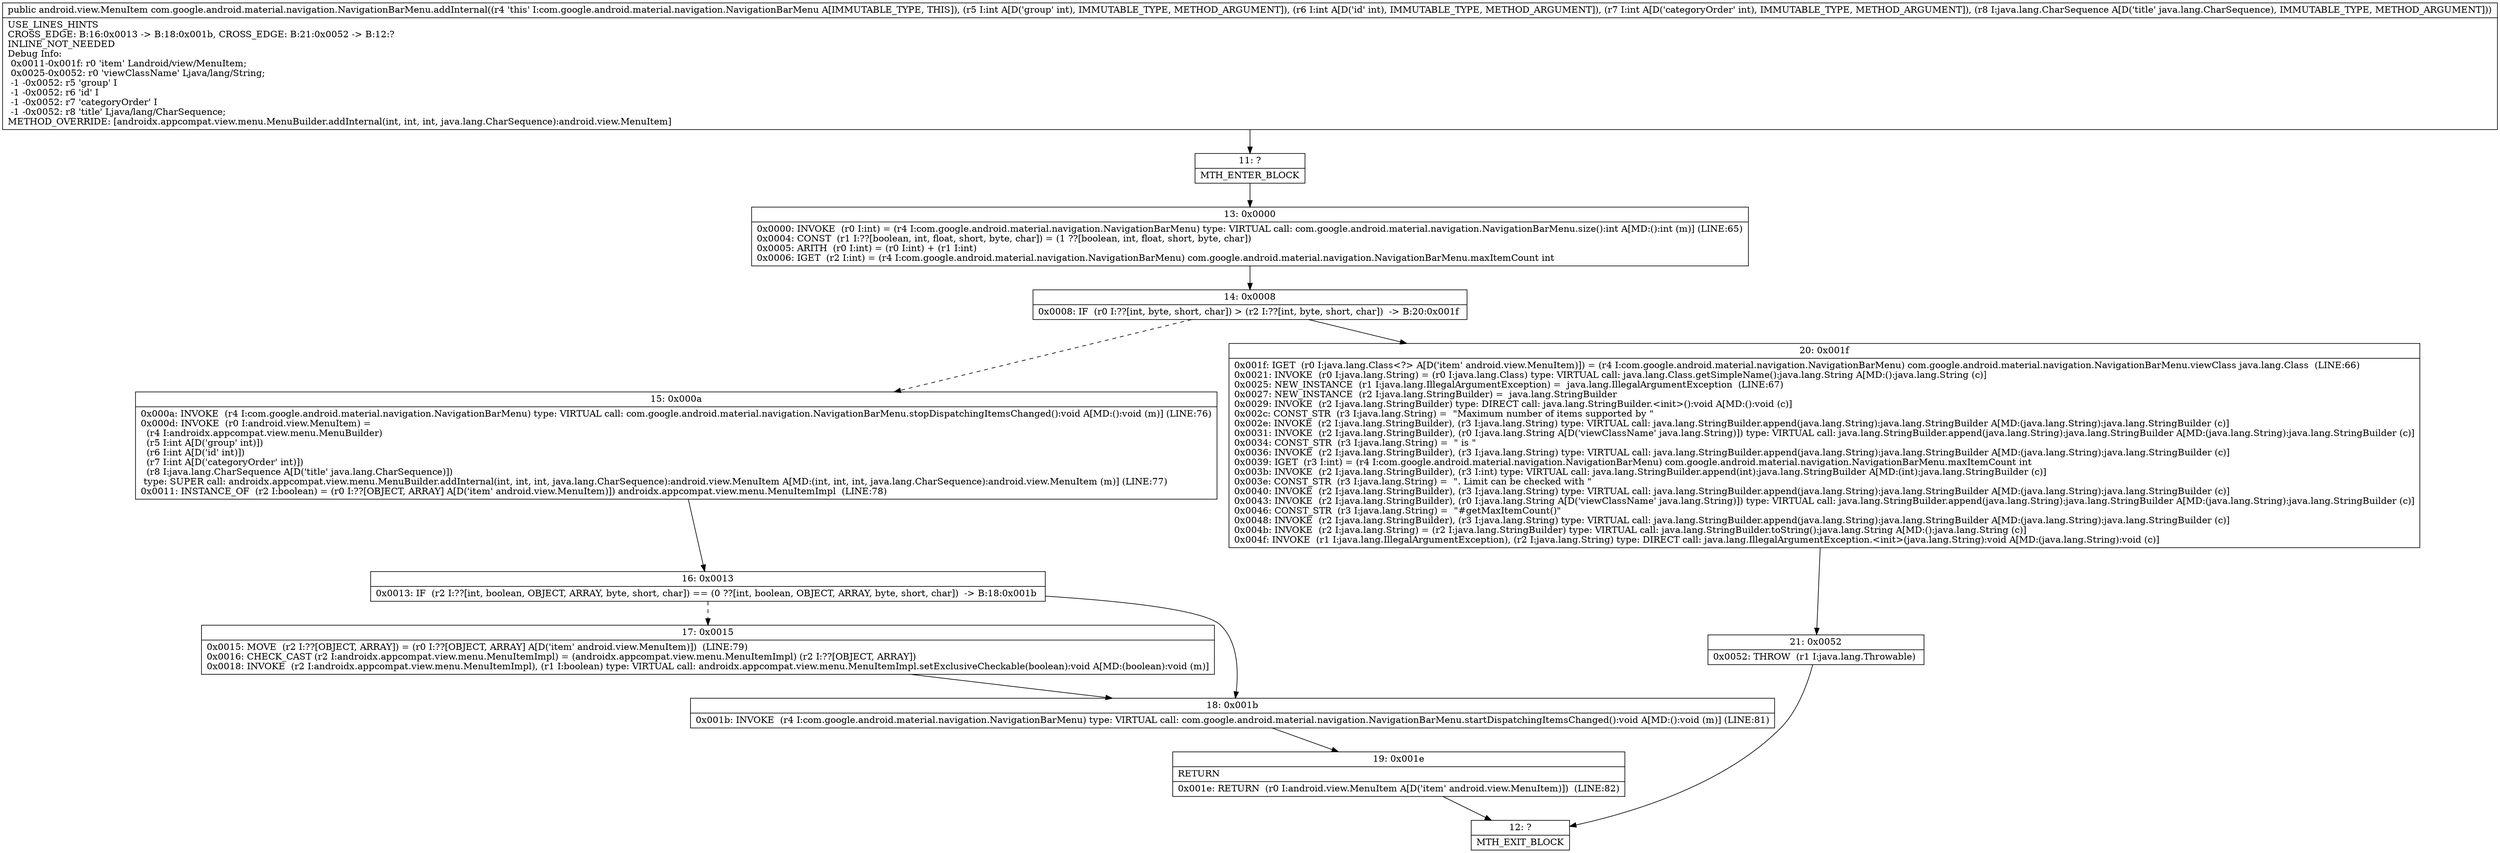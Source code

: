 digraph "CFG forcom.google.android.material.navigation.NavigationBarMenu.addInternal(IIILjava\/lang\/CharSequence;)Landroid\/view\/MenuItem;" {
Node_11 [shape=record,label="{11\:\ ?|MTH_ENTER_BLOCK\l}"];
Node_13 [shape=record,label="{13\:\ 0x0000|0x0000: INVOKE  (r0 I:int) = (r4 I:com.google.android.material.navigation.NavigationBarMenu) type: VIRTUAL call: com.google.android.material.navigation.NavigationBarMenu.size():int A[MD:():int (m)] (LINE:65)\l0x0004: CONST  (r1 I:??[boolean, int, float, short, byte, char]) = (1 ??[boolean, int, float, short, byte, char]) \l0x0005: ARITH  (r0 I:int) = (r0 I:int) + (r1 I:int) \l0x0006: IGET  (r2 I:int) = (r4 I:com.google.android.material.navigation.NavigationBarMenu) com.google.android.material.navigation.NavigationBarMenu.maxItemCount int \l}"];
Node_14 [shape=record,label="{14\:\ 0x0008|0x0008: IF  (r0 I:??[int, byte, short, char]) \> (r2 I:??[int, byte, short, char])  \-\> B:20:0x001f \l}"];
Node_15 [shape=record,label="{15\:\ 0x000a|0x000a: INVOKE  (r4 I:com.google.android.material.navigation.NavigationBarMenu) type: VIRTUAL call: com.google.android.material.navigation.NavigationBarMenu.stopDispatchingItemsChanged():void A[MD:():void (m)] (LINE:76)\l0x000d: INVOKE  (r0 I:android.view.MenuItem) = \l  (r4 I:androidx.appcompat.view.menu.MenuBuilder)\l  (r5 I:int A[D('group' int)])\l  (r6 I:int A[D('id' int)])\l  (r7 I:int A[D('categoryOrder' int)])\l  (r8 I:java.lang.CharSequence A[D('title' java.lang.CharSequence)])\l type: SUPER call: androidx.appcompat.view.menu.MenuBuilder.addInternal(int, int, int, java.lang.CharSequence):android.view.MenuItem A[MD:(int, int, int, java.lang.CharSequence):android.view.MenuItem (m)] (LINE:77)\l0x0011: INSTANCE_OF  (r2 I:boolean) = (r0 I:??[OBJECT, ARRAY] A[D('item' android.view.MenuItem)]) androidx.appcompat.view.menu.MenuItemImpl  (LINE:78)\l}"];
Node_16 [shape=record,label="{16\:\ 0x0013|0x0013: IF  (r2 I:??[int, boolean, OBJECT, ARRAY, byte, short, char]) == (0 ??[int, boolean, OBJECT, ARRAY, byte, short, char])  \-\> B:18:0x001b \l}"];
Node_17 [shape=record,label="{17\:\ 0x0015|0x0015: MOVE  (r2 I:??[OBJECT, ARRAY]) = (r0 I:??[OBJECT, ARRAY] A[D('item' android.view.MenuItem)])  (LINE:79)\l0x0016: CHECK_CAST (r2 I:androidx.appcompat.view.menu.MenuItemImpl) = (androidx.appcompat.view.menu.MenuItemImpl) (r2 I:??[OBJECT, ARRAY]) \l0x0018: INVOKE  (r2 I:androidx.appcompat.view.menu.MenuItemImpl), (r1 I:boolean) type: VIRTUAL call: androidx.appcompat.view.menu.MenuItemImpl.setExclusiveCheckable(boolean):void A[MD:(boolean):void (m)]\l}"];
Node_18 [shape=record,label="{18\:\ 0x001b|0x001b: INVOKE  (r4 I:com.google.android.material.navigation.NavigationBarMenu) type: VIRTUAL call: com.google.android.material.navigation.NavigationBarMenu.startDispatchingItemsChanged():void A[MD:():void (m)] (LINE:81)\l}"];
Node_19 [shape=record,label="{19\:\ 0x001e|RETURN\l|0x001e: RETURN  (r0 I:android.view.MenuItem A[D('item' android.view.MenuItem)])  (LINE:82)\l}"];
Node_12 [shape=record,label="{12\:\ ?|MTH_EXIT_BLOCK\l}"];
Node_20 [shape=record,label="{20\:\ 0x001f|0x001f: IGET  (r0 I:java.lang.Class\<?\> A[D('item' android.view.MenuItem)]) = (r4 I:com.google.android.material.navigation.NavigationBarMenu) com.google.android.material.navigation.NavigationBarMenu.viewClass java.lang.Class  (LINE:66)\l0x0021: INVOKE  (r0 I:java.lang.String) = (r0 I:java.lang.Class) type: VIRTUAL call: java.lang.Class.getSimpleName():java.lang.String A[MD:():java.lang.String (c)]\l0x0025: NEW_INSTANCE  (r1 I:java.lang.IllegalArgumentException) =  java.lang.IllegalArgumentException  (LINE:67)\l0x0027: NEW_INSTANCE  (r2 I:java.lang.StringBuilder) =  java.lang.StringBuilder \l0x0029: INVOKE  (r2 I:java.lang.StringBuilder) type: DIRECT call: java.lang.StringBuilder.\<init\>():void A[MD:():void (c)]\l0x002c: CONST_STR  (r3 I:java.lang.String) =  \"Maximum number of items supported by \" \l0x002e: INVOKE  (r2 I:java.lang.StringBuilder), (r3 I:java.lang.String) type: VIRTUAL call: java.lang.StringBuilder.append(java.lang.String):java.lang.StringBuilder A[MD:(java.lang.String):java.lang.StringBuilder (c)]\l0x0031: INVOKE  (r2 I:java.lang.StringBuilder), (r0 I:java.lang.String A[D('viewClassName' java.lang.String)]) type: VIRTUAL call: java.lang.StringBuilder.append(java.lang.String):java.lang.StringBuilder A[MD:(java.lang.String):java.lang.StringBuilder (c)]\l0x0034: CONST_STR  (r3 I:java.lang.String) =  \" is \" \l0x0036: INVOKE  (r2 I:java.lang.StringBuilder), (r3 I:java.lang.String) type: VIRTUAL call: java.lang.StringBuilder.append(java.lang.String):java.lang.StringBuilder A[MD:(java.lang.String):java.lang.StringBuilder (c)]\l0x0039: IGET  (r3 I:int) = (r4 I:com.google.android.material.navigation.NavigationBarMenu) com.google.android.material.navigation.NavigationBarMenu.maxItemCount int \l0x003b: INVOKE  (r2 I:java.lang.StringBuilder), (r3 I:int) type: VIRTUAL call: java.lang.StringBuilder.append(int):java.lang.StringBuilder A[MD:(int):java.lang.StringBuilder (c)]\l0x003e: CONST_STR  (r3 I:java.lang.String) =  \". Limit can be checked with \" \l0x0040: INVOKE  (r2 I:java.lang.StringBuilder), (r3 I:java.lang.String) type: VIRTUAL call: java.lang.StringBuilder.append(java.lang.String):java.lang.StringBuilder A[MD:(java.lang.String):java.lang.StringBuilder (c)]\l0x0043: INVOKE  (r2 I:java.lang.StringBuilder), (r0 I:java.lang.String A[D('viewClassName' java.lang.String)]) type: VIRTUAL call: java.lang.StringBuilder.append(java.lang.String):java.lang.StringBuilder A[MD:(java.lang.String):java.lang.StringBuilder (c)]\l0x0046: CONST_STR  (r3 I:java.lang.String) =  \"#getMaxItemCount()\" \l0x0048: INVOKE  (r2 I:java.lang.StringBuilder), (r3 I:java.lang.String) type: VIRTUAL call: java.lang.StringBuilder.append(java.lang.String):java.lang.StringBuilder A[MD:(java.lang.String):java.lang.StringBuilder (c)]\l0x004b: INVOKE  (r2 I:java.lang.String) = (r2 I:java.lang.StringBuilder) type: VIRTUAL call: java.lang.StringBuilder.toString():java.lang.String A[MD:():java.lang.String (c)]\l0x004f: INVOKE  (r1 I:java.lang.IllegalArgumentException), (r2 I:java.lang.String) type: DIRECT call: java.lang.IllegalArgumentException.\<init\>(java.lang.String):void A[MD:(java.lang.String):void (c)]\l}"];
Node_21 [shape=record,label="{21\:\ 0x0052|0x0052: THROW  (r1 I:java.lang.Throwable) \l}"];
MethodNode[shape=record,label="{public android.view.MenuItem com.google.android.material.navigation.NavigationBarMenu.addInternal((r4 'this' I:com.google.android.material.navigation.NavigationBarMenu A[IMMUTABLE_TYPE, THIS]), (r5 I:int A[D('group' int), IMMUTABLE_TYPE, METHOD_ARGUMENT]), (r6 I:int A[D('id' int), IMMUTABLE_TYPE, METHOD_ARGUMENT]), (r7 I:int A[D('categoryOrder' int), IMMUTABLE_TYPE, METHOD_ARGUMENT]), (r8 I:java.lang.CharSequence A[D('title' java.lang.CharSequence), IMMUTABLE_TYPE, METHOD_ARGUMENT]))  | USE_LINES_HINTS\lCROSS_EDGE: B:16:0x0013 \-\> B:18:0x001b, CROSS_EDGE: B:21:0x0052 \-\> B:12:?\lINLINE_NOT_NEEDED\lDebug Info:\l  0x0011\-0x001f: r0 'item' Landroid\/view\/MenuItem;\l  0x0025\-0x0052: r0 'viewClassName' Ljava\/lang\/String;\l  \-1 \-0x0052: r5 'group' I\l  \-1 \-0x0052: r6 'id' I\l  \-1 \-0x0052: r7 'categoryOrder' I\l  \-1 \-0x0052: r8 'title' Ljava\/lang\/CharSequence;\lMETHOD_OVERRIDE: [androidx.appcompat.view.menu.MenuBuilder.addInternal(int, int, int, java.lang.CharSequence):android.view.MenuItem]\l}"];
MethodNode -> Node_11;Node_11 -> Node_13;
Node_13 -> Node_14;
Node_14 -> Node_15[style=dashed];
Node_14 -> Node_20;
Node_15 -> Node_16;
Node_16 -> Node_17[style=dashed];
Node_16 -> Node_18;
Node_17 -> Node_18;
Node_18 -> Node_19;
Node_19 -> Node_12;
Node_20 -> Node_21;
Node_21 -> Node_12;
}

